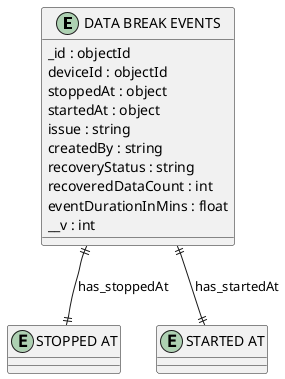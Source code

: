 @startuml DATA_BREAK_EVENTS_Diagram

entity "DATA BREAK EVENTS" as DATA_BREAK_EVENTS {
  _id : objectId
  deviceId : objectId
  stoppedAt : object
  startedAt : object
  issue : string
  createdBy : string
  recoveryStatus : string
  recoveredDataCount : int
  eventDurationInMins : float
  __v : int
}

entity "STOPPED AT" as STOPPED_AT {
}

entity "STARTED AT" as STARTED_AT {
}

' // Relationships
DATA_BREAK_EVENTS ||--|| STOPPED_AT : has_stoppedAt
DATA_BREAK_EVENTS ||--|| STARTED_AT : has_startedAt
@enduml